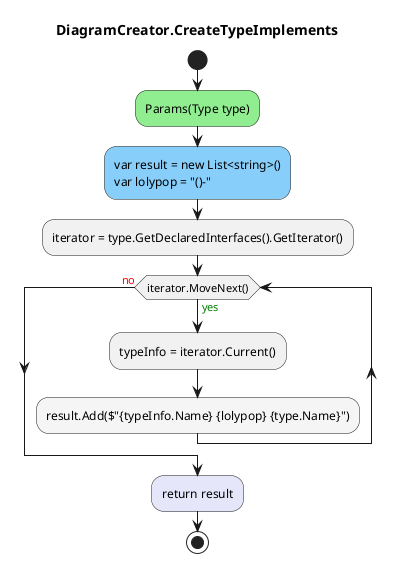 @startuml DiagramCreator.CreateTypeImplements
title DiagramCreator.CreateTypeImplements
start
#LightGreen:Params(Type type);
#LightSkyBlue:var result = new List<string>()\nvar lolypop = "()-";
:iterator = type.GetDeclaredInterfaces().GetIterator();
while (iterator.MoveNext()) is (<color:green>yes)
  :typeInfo = iterator.Current();
    #WhiteSmoke:result.Add($"{typeInfo.Name} {lolypop} {type.Name}");
endwhile (<color:red>no)
#Lavender:return result;
stop
@enduml
